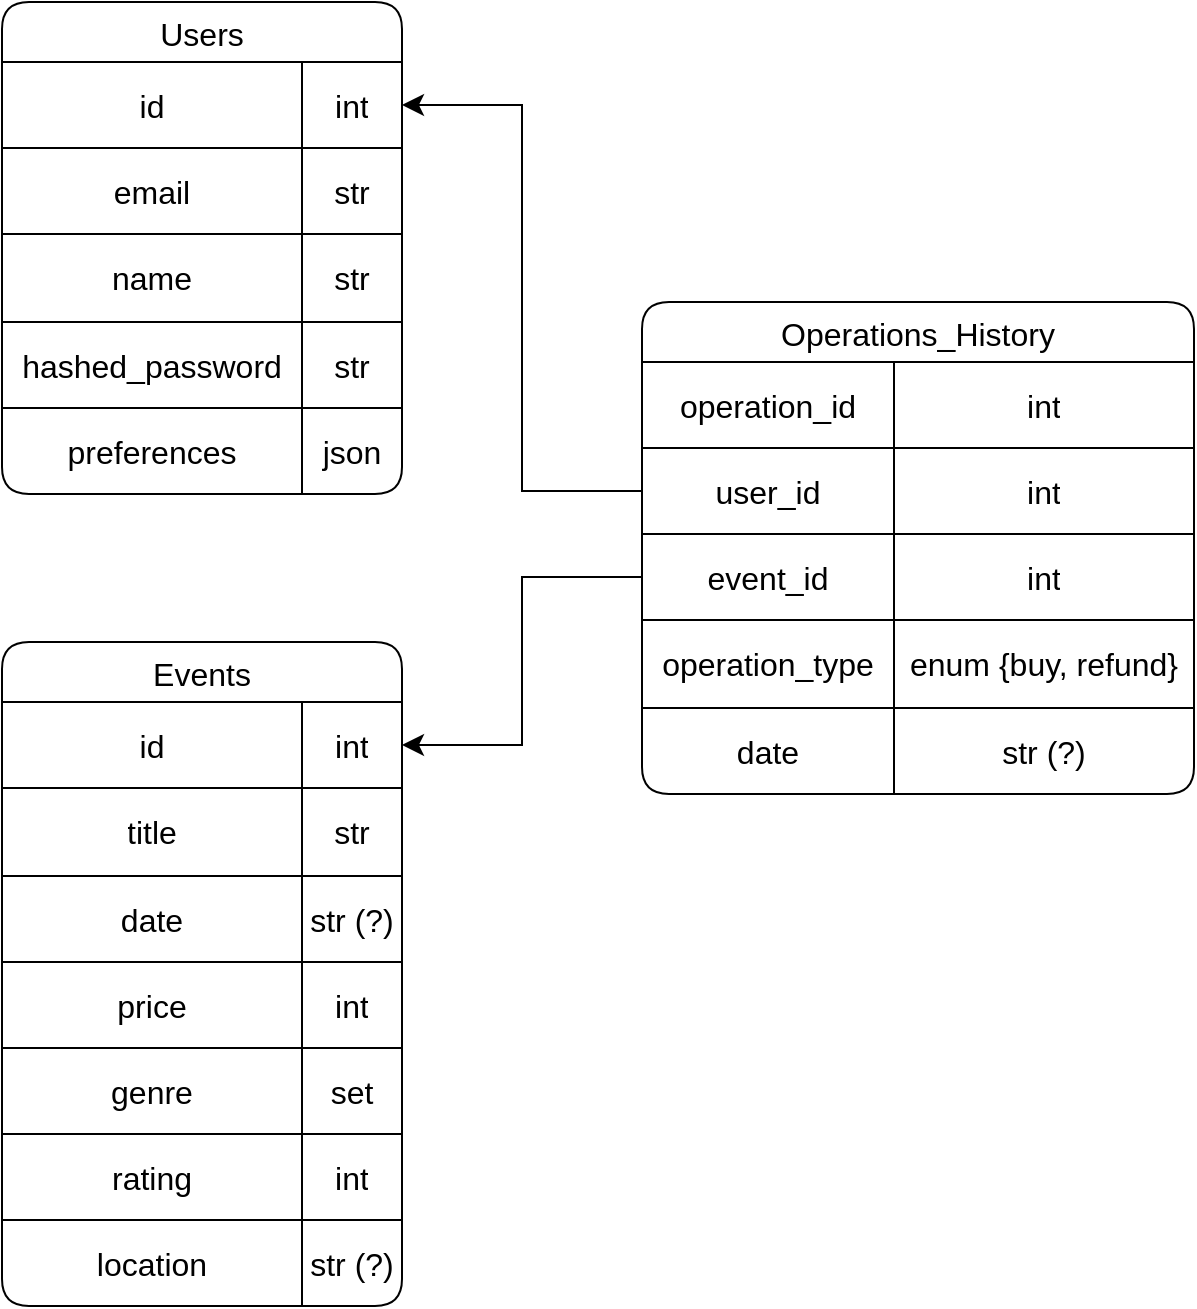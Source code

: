 <mxfile version="24.2.0" type="google">
  <diagram name="Страница — 1" id="aKMtwfh5ZueD1EXcOsdu">
    <mxGraphModel grid="1" page="1" gridSize="10" guides="1" tooltips="1" connect="1" arrows="1" fold="1" pageScale="1" pageWidth="827" pageHeight="1169" math="0" shadow="0">
      <root>
        <mxCell id="0" />
        <mxCell id="1" parent="0" />
        <mxCell id="Y1Z_iSlqn3WvXt7BAaeN-16" value="Users" style="shape=table;startSize=30;container=1;collapsible=0;childLayout=tableLayout;strokeColor=default;fontSize=16;rounded=1;" vertex="1" parent="1">
          <mxGeometry x="40" y="90" width="200" height="246" as="geometry" />
        </mxCell>
        <mxCell id="Y1Z_iSlqn3WvXt7BAaeN-21" value="" style="shape=tableRow;horizontal=0;startSize=0;swimlaneHead=0;swimlaneBody=0;strokeColor=inherit;top=0;left=0;bottom=0;right=0;collapsible=0;dropTarget=0;fillColor=none;points=[[0,0.5],[1,0.5]];portConstraint=eastwest;fontSize=16;" vertex="1" parent="Y1Z_iSlqn3WvXt7BAaeN-16">
          <mxGeometry y="30" width="200" height="43" as="geometry" />
        </mxCell>
        <mxCell id="Y1Z_iSlqn3WvXt7BAaeN-22" value="id" style="shape=partialRectangle;html=1;whiteSpace=wrap;connectable=0;strokeColor=inherit;overflow=hidden;fillColor=none;top=0;left=0;bottom=0;right=0;pointerEvents=1;fontSize=16;" vertex="1" parent="Y1Z_iSlqn3WvXt7BAaeN-21">
          <mxGeometry width="150" height="43" as="geometry">
            <mxRectangle width="150" height="43" as="alternateBounds" />
          </mxGeometry>
        </mxCell>
        <mxCell id="Y1Z_iSlqn3WvXt7BAaeN-23" value="int" style="shape=partialRectangle;html=1;whiteSpace=wrap;connectable=0;strokeColor=inherit;overflow=hidden;fillColor=none;top=0;left=0;bottom=0;right=0;pointerEvents=1;fontSize=16;align=center;" vertex="1" parent="Y1Z_iSlqn3WvXt7BAaeN-21">
          <mxGeometry x="150" width="50" height="43" as="geometry">
            <mxRectangle width="50" height="43" as="alternateBounds" />
          </mxGeometry>
        </mxCell>
        <mxCell id="Y1Z_iSlqn3WvXt7BAaeN-29" style="shape=tableRow;horizontal=0;startSize=0;swimlaneHead=0;swimlaneBody=0;strokeColor=inherit;top=0;left=0;bottom=0;right=0;collapsible=0;dropTarget=0;fillColor=none;points=[[0,0.5],[1,0.5]];portConstraint=eastwest;fontSize=16;" vertex="1" parent="Y1Z_iSlqn3WvXt7BAaeN-16">
          <mxGeometry y="73" width="200" height="43" as="geometry" />
        </mxCell>
        <mxCell id="Y1Z_iSlqn3WvXt7BAaeN-30" value="email" style="shape=partialRectangle;html=1;whiteSpace=wrap;connectable=0;strokeColor=inherit;overflow=hidden;fillColor=none;top=0;left=0;bottom=0;right=0;pointerEvents=1;fontSize=16;" vertex="1" parent="Y1Z_iSlqn3WvXt7BAaeN-29">
          <mxGeometry width="150" height="43" as="geometry">
            <mxRectangle width="150" height="43" as="alternateBounds" />
          </mxGeometry>
        </mxCell>
        <mxCell id="Y1Z_iSlqn3WvXt7BAaeN-31" value="str" style="shape=partialRectangle;html=1;whiteSpace=wrap;connectable=0;strokeColor=inherit;overflow=hidden;fillColor=none;top=0;left=0;bottom=0;right=0;pointerEvents=1;fontSize=16;align=center;" vertex="1" parent="Y1Z_iSlqn3WvXt7BAaeN-29">
          <mxGeometry x="150" width="50" height="43" as="geometry">
            <mxRectangle width="50" height="43" as="alternateBounds" />
          </mxGeometry>
        </mxCell>
        <mxCell id="Y1Z_iSlqn3WvXt7BAaeN-17" value="" style="shape=tableRow;horizontal=0;startSize=0;swimlaneHead=0;swimlaneBody=0;strokeColor=inherit;top=0;left=0;bottom=0;right=0;collapsible=0;dropTarget=0;fillColor=none;points=[[0,0.5],[1,0.5]];portConstraint=eastwest;fontSize=16;" vertex="1" parent="Y1Z_iSlqn3WvXt7BAaeN-16">
          <mxGeometry y="116" width="200" height="44" as="geometry" />
        </mxCell>
        <mxCell id="Y1Z_iSlqn3WvXt7BAaeN-18" value="name" style="shape=partialRectangle;html=1;whiteSpace=wrap;connectable=0;strokeColor=inherit;overflow=hidden;fillColor=none;top=0;left=0;bottom=0;right=0;pointerEvents=1;fontSize=16;" vertex="1" parent="Y1Z_iSlqn3WvXt7BAaeN-17">
          <mxGeometry width="150" height="44" as="geometry">
            <mxRectangle width="150" height="44" as="alternateBounds" />
          </mxGeometry>
        </mxCell>
        <mxCell id="Y1Z_iSlqn3WvXt7BAaeN-19" value="str" style="shape=partialRectangle;html=1;whiteSpace=wrap;connectable=0;strokeColor=inherit;overflow=hidden;fillColor=none;top=0;left=0;bottom=0;right=0;pointerEvents=1;fontSize=16;align=center;" vertex="1" parent="Y1Z_iSlqn3WvXt7BAaeN-17">
          <mxGeometry x="150" width="50" height="44" as="geometry">
            <mxRectangle width="50" height="44" as="alternateBounds" />
          </mxGeometry>
        </mxCell>
        <mxCell id="Y1Z_iSlqn3WvXt7BAaeN-25" value="" style="shape=tableRow;horizontal=0;startSize=0;swimlaneHead=0;swimlaneBody=0;strokeColor=inherit;top=0;left=0;bottom=0;right=0;collapsible=0;dropTarget=0;fillColor=none;points=[[0,0.5],[1,0.5]];portConstraint=eastwest;fontSize=16;" vertex="1" parent="Y1Z_iSlqn3WvXt7BAaeN-16">
          <mxGeometry y="160" width="200" height="43" as="geometry" />
        </mxCell>
        <mxCell id="Y1Z_iSlqn3WvXt7BAaeN-26" value="hashed_password" style="shape=partialRectangle;html=1;whiteSpace=wrap;connectable=0;strokeColor=inherit;overflow=hidden;fillColor=none;top=0;left=0;bottom=0;right=0;pointerEvents=1;fontSize=16;" vertex="1" parent="Y1Z_iSlqn3WvXt7BAaeN-25">
          <mxGeometry width="150" height="43" as="geometry">
            <mxRectangle width="150" height="43" as="alternateBounds" />
          </mxGeometry>
        </mxCell>
        <mxCell id="Y1Z_iSlqn3WvXt7BAaeN-27" value="str" style="shape=partialRectangle;html=1;whiteSpace=wrap;connectable=0;strokeColor=inherit;overflow=hidden;fillColor=none;top=0;left=0;bottom=0;right=0;pointerEvents=1;fontSize=16;align=center;" vertex="1" parent="Y1Z_iSlqn3WvXt7BAaeN-25">
          <mxGeometry x="150" width="50" height="43" as="geometry">
            <mxRectangle width="50" height="43" as="alternateBounds" />
          </mxGeometry>
        </mxCell>
        <mxCell id="Y1Z_iSlqn3WvXt7BAaeN-73" style="shape=tableRow;horizontal=0;startSize=0;swimlaneHead=0;swimlaneBody=0;strokeColor=inherit;top=0;left=0;bottom=0;right=0;collapsible=0;dropTarget=0;fillColor=none;points=[[0,0.5],[1,0.5]];portConstraint=eastwest;fontSize=16;" vertex="1" parent="Y1Z_iSlqn3WvXt7BAaeN-16">
          <mxGeometry y="203" width="200" height="43" as="geometry" />
        </mxCell>
        <mxCell id="Y1Z_iSlqn3WvXt7BAaeN-74" value="preferences" style="shape=partialRectangle;html=1;whiteSpace=wrap;connectable=0;strokeColor=inherit;overflow=hidden;fillColor=none;top=0;left=0;bottom=0;right=0;pointerEvents=1;fontSize=16;" vertex="1" parent="Y1Z_iSlqn3WvXt7BAaeN-73">
          <mxGeometry width="150" height="43" as="geometry">
            <mxRectangle width="150" height="43" as="alternateBounds" />
          </mxGeometry>
        </mxCell>
        <mxCell id="Y1Z_iSlqn3WvXt7BAaeN-75" value="json" style="shape=partialRectangle;html=1;whiteSpace=wrap;connectable=0;strokeColor=inherit;overflow=hidden;fillColor=none;top=0;left=0;bottom=0;right=0;pointerEvents=1;fontSize=16;align=center;" vertex="1" parent="Y1Z_iSlqn3WvXt7BAaeN-73">
          <mxGeometry x="150" width="50" height="43" as="geometry">
            <mxRectangle width="50" height="43" as="alternateBounds" />
          </mxGeometry>
        </mxCell>
        <mxCell id="Y1Z_iSlqn3WvXt7BAaeN-35" value="Events" style="shape=table;startSize=30;container=1;collapsible=0;childLayout=tableLayout;strokeColor=default;fontSize=16;rounded=1;" vertex="1" parent="1">
          <mxGeometry x="40" y="410" width="200.0" height="332" as="geometry" />
        </mxCell>
        <mxCell id="Y1Z_iSlqn3WvXt7BAaeN-36" value="" style="shape=tableRow;horizontal=0;startSize=0;swimlaneHead=0;swimlaneBody=0;strokeColor=inherit;top=0;left=0;bottom=0;right=0;collapsible=0;dropTarget=0;fillColor=none;points=[[0,0.5],[1,0.5]];portConstraint=eastwest;fontSize=16;" vertex="1" parent="Y1Z_iSlqn3WvXt7BAaeN-35">
          <mxGeometry y="30" width="200.0" height="43" as="geometry" />
        </mxCell>
        <mxCell id="Y1Z_iSlqn3WvXt7BAaeN-37" value="id" style="shape=partialRectangle;html=1;whiteSpace=wrap;connectable=0;strokeColor=inherit;overflow=hidden;fillColor=none;top=0;left=0;bottom=0;right=0;pointerEvents=1;fontSize=16;" vertex="1" parent="Y1Z_iSlqn3WvXt7BAaeN-36">
          <mxGeometry width="150" height="43" as="geometry">
            <mxRectangle width="150" height="43" as="alternateBounds" />
          </mxGeometry>
        </mxCell>
        <mxCell id="Y1Z_iSlqn3WvXt7BAaeN-38" value="int" style="shape=partialRectangle;html=1;whiteSpace=wrap;connectable=0;strokeColor=inherit;overflow=hidden;fillColor=none;top=0;left=0;bottom=0;right=0;pointerEvents=1;fontSize=16;align=center;" vertex="1" parent="Y1Z_iSlqn3WvXt7BAaeN-36">
          <mxGeometry x="150" width="50" height="43" as="geometry">
            <mxRectangle width="50" height="43" as="alternateBounds" />
          </mxGeometry>
        </mxCell>
        <mxCell id="Y1Z_iSlqn3WvXt7BAaeN-42" value="" style="shape=tableRow;horizontal=0;startSize=0;swimlaneHead=0;swimlaneBody=0;strokeColor=inherit;top=0;left=0;bottom=0;right=0;collapsible=0;dropTarget=0;fillColor=none;points=[[0,0.5],[1,0.5]];portConstraint=eastwest;fontSize=16;" vertex="1" parent="Y1Z_iSlqn3WvXt7BAaeN-35">
          <mxGeometry y="73" width="200.0" height="44" as="geometry" />
        </mxCell>
        <mxCell id="Y1Z_iSlqn3WvXt7BAaeN-43" value="title" style="shape=partialRectangle;html=1;whiteSpace=wrap;connectable=0;strokeColor=inherit;overflow=hidden;fillColor=none;top=0;left=0;bottom=0;right=0;pointerEvents=1;fontSize=16;" vertex="1" parent="Y1Z_iSlqn3WvXt7BAaeN-42">
          <mxGeometry width="150" height="44" as="geometry">
            <mxRectangle width="150" height="44" as="alternateBounds" />
          </mxGeometry>
        </mxCell>
        <mxCell id="Y1Z_iSlqn3WvXt7BAaeN-44" value="str" style="shape=partialRectangle;html=1;whiteSpace=wrap;connectable=0;strokeColor=inherit;overflow=hidden;fillColor=none;top=0;left=0;bottom=0;right=0;pointerEvents=1;fontSize=16;align=center;" vertex="1" parent="Y1Z_iSlqn3WvXt7BAaeN-42">
          <mxGeometry x="150" width="50" height="44" as="geometry">
            <mxRectangle width="50" height="44" as="alternateBounds" />
          </mxGeometry>
        </mxCell>
        <mxCell id="Y1Z_iSlqn3WvXt7BAaeN-39" style="shape=tableRow;horizontal=0;startSize=0;swimlaneHead=0;swimlaneBody=0;strokeColor=inherit;top=0;left=0;bottom=0;right=0;collapsible=0;dropTarget=0;fillColor=none;points=[[0,0.5],[1,0.5]];portConstraint=eastwest;fontSize=16;" vertex="1" parent="Y1Z_iSlqn3WvXt7BAaeN-35">
          <mxGeometry y="117" width="200.0" height="43" as="geometry" />
        </mxCell>
        <mxCell id="Y1Z_iSlqn3WvXt7BAaeN-40" value="date" style="shape=partialRectangle;html=1;whiteSpace=wrap;connectable=0;strokeColor=inherit;overflow=hidden;fillColor=none;top=0;left=0;bottom=0;right=0;pointerEvents=1;fontSize=16;" vertex="1" parent="Y1Z_iSlqn3WvXt7BAaeN-39">
          <mxGeometry width="150" height="43" as="geometry">
            <mxRectangle width="150" height="43" as="alternateBounds" />
          </mxGeometry>
        </mxCell>
        <mxCell id="Y1Z_iSlqn3WvXt7BAaeN-41" value="str (?)" style="shape=partialRectangle;html=1;whiteSpace=wrap;connectable=0;strokeColor=inherit;overflow=hidden;fillColor=none;top=0;left=0;bottom=0;right=0;pointerEvents=1;fontSize=16;align=center;" vertex="1" parent="Y1Z_iSlqn3WvXt7BAaeN-39">
          <mxGeometry x="150" width="50" height="43" as="geometry">
            <mxRectangle width="50" height="43" as="alternateBounds" />
          </mxGeometry>
        </mxCell>
        <mxCell id="Y1Z_iSlqn3WvXt7BAaeN-45" value="" style="shape=tableRow;horizontal=0;startSize=0;swimlaneHead=0;swimlaneBody=0;strokeColor=inherit;top=0;left=0;bottom=0;right=0;collapsible=0;dropTarget=0;fillColor=none;points=[[0,0.5],[1,0.5]];portConstraint=eastwest;fontSize=16;" vertex="1" parent="Y1Z_iSlqn3WvXt7BAaeN-35">
          <mxGeometry y="160" width="200.0" height="43" as="geometry" />
        </mxCell>
        <mxCell id="Y1Z_iSlqn3WvXt7BAaeN-46" value="price" style="shape=partialRectangle;html=1;whiteSpace=wrap;connectable=0;strokeColor=inherit;overflow=hidden;fillColor=none;top=0;left=0;bottom=0;right=0;pointerEvents=1;fontSize=16;" vertex="1" parent="Y1Z_iSlqn3WvXt7BAaeN-45">
          <mxGeometry width="150" height="43" as="geometry">
            <mxRectangle width="150" height="43" as="alternateBounds" />
          </mxGeometry>
        </mxCell>
        <mxCell id="Y1Z_iSlqn3WvXt7BAaeN-47" value="int" style="shape=partialRectangle;html=1;whiteSpace=wrap;connectable=0;strokeColor=inherit;overflow=hidden;fillColor=none;top=0;left=0;bottom=0;right=0;pointerEvents=1;fontSize=16;align=center;" vertex="1" parent="Y1Z_iSlqn3WvXt7BAaeN-45">
          <mxGeometry x="150" width="50" height="43" as="geometry">
            <mxRectangle width="50" height="43" as="alternateBounds" />
          </mxGeometry>
        </mxCell>
        <mxCell id="Y1Z_iSlqn3WvXt7BAaeN-61" style="shape=tableRow;horizontal=0;startSize=0;swimlaneHead=0;swimlaneBody=0;strokeColor=inherit;top=0;left=0;bottom=0;right=0;collapsible=0;dropTarget=0;fillColor=none;points=[[0,0.5],[1,0.5]];portConstraint=eastwest;fontSize=16;" vertex="1" parent="Y1Z_iSlqn3WvXt7BAaeN-35">
          <mxGeometry y="203" width="200.0" height="43" as="geometry" />
        </mxCell>
        <mxCell id="Y1Z_iSlqn3WvXt7BAaeN-62" value="genre" style="shape=partialRectangle;html=1;whiteSpace=wrap;connectable=0;strokeColor=inherit;overflow=hidden;fillColor=none;top=0;left=0;bottom=0;right=0;pointerEvents=1;fontSize=16;" vertex="1" parent="Y1Z_iSlqn3WvXt7BAaeN-61">
          <mxGeometry width="150" height="43" as="geometry">
            <mxRectangle width="150" height="43" as="alternateBounds" />
          </mxGeometry>
        </mxCell>
        <mxCell id="Y1Z_iSlqn3WvXt7BAaeN-63" value="set" style="shape=partialRectangle;html=1;whiteSpace=wrap;connectable=0;strokeColor=inherit;overflow=hidden;fillColor=none;top=0;left=0;bottom=0;right=0;pointerEvents=1;fontSize=16;align=center;" vertex="1" parent="Y1Z_iSlqn3WvXt7BAaeN-61">
          <mxGeometry x="150" width="50" height="43" as="geometry">
            <mxRectangle width="50" height="43" as="alternateBounds" />
          </mxGeometry>
        </mxCell>
        <mxCell id="Y1Z_iSlqn3WvXt7BAaeN-64" style="shape=tableRow;horizontal=0;startSize=0;swimlaneHead=0;swimlaneBody=0;strokeColor=inherit;top=0;left=0;bottom=0;right=0;collapsible=0;dropTarget=0;fillColor=none;points=[[0,0.5],[1,0.5]];portConstraint=eastwest;fontSize=16;" vertex="1" parent="Y1Z_iSlqn3WvXt7BAaeN-35">
          <mxGeometry y="246" width="200.0" height="43" as="geometry" />
        </mxCell>
        <mxCell id="Y1Z_iSlqn3WvXt7BAaeN-65" value="rating" style="shape=partialRectangle;html=1;whiteSpace=wrap;connectable=0;strokeColor=inherit;overflow=hidden;fillColor=none;top=0;left=0;bottom=0;right=0;pointerEvents=1;fontSize=16;" vertex="1" parent="Y1Z_iSlqn3WvXt7BAaeN-64">
          <mxGeometry width="150" height="43" as="geometry">
            <mxRectangle width="150" height="43" as="alternateBounds" />
          </mxGeometry>
        </mxCell>
        <mxCell id="Y1Z_iSlqn3WvXt7BAaeN-66" value="int" style="shape=partialRectangle;html=1;whiteSpace=wrap;connectable=0;strokeColor=inherit;overflow=hidden;fillColor=none;top=0;left=0;bottom=0;right=0;pointerEvents=1;fontSize=16;align=center;" vertex="1" parent="Y1Z_iSlqn3WvXt7BAaeN-64">
          <mxGeometry x="150" width="50" height="43" as="geometry">
            <mxRectangle width="50" height="43" as="alternateBounds" />
          </mxGeometry>
        </mxCell>
        <mxCell id="Y1Z_iSlqn3WvXt7BAaeN-67" style="shape=tableRow;horizontal=0;startSize=0;swimlaneHead=0;swimlaneBody=0;strokeColor=inherit;top=0;left=0;bottom=0;right=0;collapsible=0;dropTarget=0;fillColor=none;points=[[0,0.5],[1,0.5]];portConstraint=eastwest;fontSize=16;" vertex="1" parent="Y1Z_iSlqn3WvXt7BAaeN-35">
          <mxGeometry y="289" width="200.0" height="43" as="geometry" />
        </mxCell>
        <mxCell id="Y1Z_iSlqn3WvXt7BAaeN-68" value="location" style="shape=partialRectangle;html=1;whiteSpace=wrap;connectable=0;strokeColor=inherit;overflow=hidden;fillColor=none;top=0;left=0;bottom=0;right=0;pointerEvents=1;fontSize=16;" vertex="1" parent="Y1Z_iSlqn3WvXt7BAaeN-67">
          <mxGeometry width="150" height="43" as="geometry">
            <mxRectangle width="150" height="43" as="alternateBounds" />
          </mxGeometry>
        </mxCell>
        <mxCell id="Y1Z_iSlqn3WvXt7BAaeN-69" value="str (?)" style="shape=partialRectangle;html=1;whiteSpace=wrap;connectable=0;strokeColor=inherit;overflow=hidden;fillColor=none;top=0;left=0;bottom=0;right=0;pointerEvents=1;fontSize=16;align=center;" vertex="1" parent="Y1Z_iSlqn3WvXt7BAaeN-67">
          <mxGeometry x="150" width="50" height="43" as="geometry">
            <mxRectangle width="50" height="43" as="alternateBounds" />
          </mxGeometry>
        </mxCell>
        <mxCell id="Y1Z_iSlqn3WvXt7BAaeN-48" value="Operations_History" style="shape=table;startSize=30;container=1;collapsible=0;childLayout=tableLayout;strokeColor=default;fontSize=16;rounded=1;" vertex="1" parent="1">
          <mxGeometry x="360" y="240" width="276" height="246" as="geometry" />
        </mxCell>
        <mxCell id="Y1Z_iSlqn3WvXt7BAaeN-70" style="shape=tableRow;horizontal=0;startSize=0;swimlaneHead=0;swimlaneBody=0;strokeColor=inherit;top=0;left=0;bottom=0;right=0;collapsible=0;dropTarget=0;fillColor=none;points=[[0,0.5],[1,0.5]];portConstraint=eastwest;fontSize=16;" vertex="1" parent="Y1Z_iSlqn3WvXt7BAaeN-48">
          <mxGeometry y="30" width="276" height="43" as="geometry" />
        </mxCell>
        <mxCell id="Y1Z_iSlqn3WvXt7BAaeN-71" value="operation_id" style="shape=partialRectangle;html=1;whiteSpace=wrap;connectable=0;strokeColor=inherit;overflow=hidden;fillColor=none;top=0;left=0;bottom=0;right=0;pointerEvents=1;fontSize=16;" vertex="1" parent="Y1Z_iSlqn3WvXt7BAaeN-70">
          <mxGeometry width="126" height="43" as="geometry">
            <mxRectangle width="126" height="43" as="alternateBounds" />
          </mxGeometry>
        </mxCell>
        <mxCell id="Y1Z_iSlqn3WvXt7BAaeN-72" value="int" style="shape=partialRectangle;html=1;whiteSpace=wrap;connectable=0;strokeColor=inherit;overflow=hidden;fillColor=none;top=0;left=0;bottom=0;right=0;pointerEvents=1;fontSize=16;align=center;" vertex="1" parent="Y1Z_iSlqn3WvXt7BAaeN-70">
          <mxGeometry x="126" width="150" height="43" as="geometry">
            <mxRectangle width="150" height="43" as="alternateBounds" />
          </mxGeometry>
        </mxCell>
        <mxCell id="Y1Z_iSlqn3WvXt7BAaeN-49" value="" style="shape=tableRow;horizontal=0;startSize=0;swimlaneHead=0;swimlaneBody=0;strokeColor=inherit;top=0;left=0;bottom=0;right=0;collapsible=0;dropTarget=0;fillColor=none;points=[[0,0.5],[1,0.5]];portConstraint=eastwest;fontSize=16;" vertex="1" parent="Y1Z_iSlqn3WvXt7BAaeN-48">
          <mxGeometry y="73" width="276" height="43" as="geometry" />
        </mxCell>
        <mxCell id="Y1Z_iSlqn3WvXt7BAaeN-50" value="user_id" style="shape=partialRectangle;html=1;whiteSpace=wrap;connectable=0;strokeColor=inherit;overflow=hidden;fillColor=none;top=0;left=0;bottom=0;right=0;pointerEvents=1;fontSize=16;" vertex="1" parent="Y1Z_iSlqn3WvXt7BAaeN-49">
          <mxGeometry width="126" height="43" as="geometry">
            <mxRectangle width="126" height="43" as="alternateBounds" />
          </mxGeometry>
        </mxCell>
        <mxCell id="Y1Z_iSlqn3WvXt7BAaeN-51" value="int" style="shape=partialRectangle;html=1;whiteSpace=wrap;connectable=0;strokeColor=inherit;overflow=hidden;fillColor=none;top=0;left=0;bottom=0;right=0;pointerEvents=1;fontSize=16;align=center;" vertex="1" parent="Y1Z_iSlqn3WvXt7BAaeN-49">
          <mxGeometry x="126" width="150" height="43" as="geometry">
            <mxRectangle width="150" height="43" as="alternateBounds" />
          </mxGeometry>
        </mxCell>
        <mxCell id="Y1Z_iSlqn3WvXt7BAaeN-52" style="shape=tableRow;horizontal=0;startSize=0;swimlaneHead=0;swimlaneBody=0;strokeColor=inherit;top=0;left=0;bottom=0;right=0;collapsible=0;dropTarget=0;fillColor=none;points=[[0,0.5],[1,0.5]];portConstraint=eastwest;fontSize=16;" vertex="1" parent="Y1Z_iSlqn3WvXt7BAaeN-48">
          <mxGeometry y="116" width="276" height="43" as="geometry" />
        </mxCell>
        <mxCell id="Y1Z_iSlqn3WvXt7BAaeN-53" value="event_id" style="shape=partialRectangle;html=1;whiteSpace=wrap;connectable=0;strokeColor=inherit;overflow=hidden;fillColor=none;top=0;left=0;bottom=0;right=0;pointerEvents=1;fontSize=16;" vertex="1" parent="Y1Z_iSlqn3WvXt7BAaeN-52">
          <mxGeometry width="126" height="43" as="geometry">
            <mxRectangle width="126" height="43" as="alternateBounds" />
          </mxGeometry>
        </mxCell>
        <mxCell id="Y1Z_iSlqn3WvXt7BAaeN-54" value="int" style="shape=partialRectangle;html=1;whiteSpace=wrap;connectable=0;strokeColor=inherit;overflow=hidden;fillColor=none;top=0;left=0;bottom=0;right=0;pointerEvents=1;fontSize=16;align=center;" vertex="1" parent="Y1Z_iSlqn3WvXt7BAaeN-52">
          <mxGeometry x="126" width="150" height="43" as="geometry">
            <mxRectangle width="150" height="43" as="alternateBounds" />
          </mxGeometry>
        </mxCell>
        <mxCell id="Y1Z_iSlqn3WvXt7BAaeN-55" value="" style="shape=tableRow;horizontal=0;startSize=0;swimlaneHead=0;swimlaneBody=0;strokeColor=inherit;top=0;left=0;bottom=0;right=0;collapsible=0;dropTarget=0;fillColor=none;points=[[0,0.5],[1,0.5]];portConstraint=eastwest;fontSize=16;" vertex="1" parent="Y1Z_iSlqn3WvXt7BAaeN-48">
          <mxGeometry y="159" width="276" height="44" as="geometry" />
        </mxCell>
        <mxCell id="Y1Z_iSlqn3WvXt7BAaeN-56" value="operation_type" style="shape=partialRectangle;html=1;whiteSpace=wrap;connectable=0;strokeColor=inherit;overflow=hidden;fillColor=none;top=0;left=0;bottom=0;right=0;pointerEvents=1;fontSize=16;" vertex="1" parent="Y1Z_iSlqn3WvXt7BAaeN-55">
          <mxGeometry width="126" height="44" as="geometry">
            <mxRectangle width="126" height="44" as="alternateBounds" />
          </mxGeometry>
        </mxCell>
        <mxCell id="Y1Z_iSlqn3WvXt7BAaeN-57" value="enum {buy, refund}" style="shape=partialRectangle;html=1;whiteSpace=wrap;connectable=0;strokeColor=inherit;overflow=hidden;fillColor=none;top=0;left=0;bottom=0;right=0;pointerEvents=1;fontSize=16;align=center;" vertex="1" parent="Y1Z_iSlqn3WvXt7BAaeN-55">
          <mxGeometry x="126" width="150" height="44" as="geometry">
            <mxRectangle width="150" height="44" as="alternateBounds" />
          </mxGeometry>
        </mxCell>
        <mxCell id="Y1Z_iSlqn3WvXt7BAaeN-58" value="" style="shape=tableRow;horizontal=0;startSize=0;swimlaneHead=0;swimlaneBody=0;strokeColor=inherit;top=0;left=0;bottom=0;right=0;collapsible=0;dropTarget=0;fillColor=none;points=[[0,0.5],[1,0.5]];portConstraint=eastwest;fontSize=16;" vertex="1" parent="Y1Z_iSlqn3WvXt7BAaeN-48">
          <mxGeometry y="203" width="276" height="43" as="geometry" />
        </mxCell>
        <mxCell id="Y1Z_iSlqn3WvXt7BAaeN-59" value="date" style="shape=partialRectangle;html=1;whiteSpace=wrap;connectable=0;strokeColor=inherit;overflow=hidden;fillColor=none;top=0;left=0;bottom=0;right=0;pointerEvents=1;fontSize=16;" vertex="1" parent="Y1Z_iSlqn3WvXt7BAaeN-58">
          <mxGeometry width="126" height="43" as="geometry">
            <mxRectangle width="126" height="43" as="alternateBounds" />
          </mxGeometry>
        </mxCell>
        <mxCell id="Y1Z_iSlqn3WvXt7BAaeN-60" value="str (?)" style="shape=partialRectangle;html=1;whiteSpace=wrap;connectable=0;strokeColor=inherit;overflow=hidden;fillColor=none;top=0;left=0;bottom=0;right=0;pointerEvents=1;fontSize=16;align=center;" vertex="1" parent="Y1Z_iSlqn3WvXt7BAaeN-58">
          <mxGeometry x="126" width="150" height="43" as="geometry">
            <mxRectangle width="150" height="43" as="alternateBounds" />
          </mxGeometry>
        </mxCell>
        <mxCell id="Y1Z_iSlqn3WvXt7BAaeN-76" value="" style="edgeStyle=elbowEdgeStyle;elbow=horizontal;endArrow=classic;html=1;curved=0;rounded=0;endSize=8;startSize=8;exitX=0;exitY=0.5;exitDx=0;exitDy=0;entryX=1;entryY=0.5;entryDx=0;entryDy=0;" edge="1" parent="1" source="Y1Z_iSlqn3WvXt7BAaeN-49" target="Y1Z_iSlqn3WvXt7BAaeN-21">
          <mxGeometry width="50" height="50" relative="1" as="geometry">
            <mxPoint x="300" y="530" as="sourcePoint" />
            <mxPoint x="350" y="480" as="targetPoint" />
          </mxGeometry>
        </mxCell>
        <mxCell id="Y1Z_iSlqn3WvXt7BAaeN-77" value="" style="edgeStyle=elbowEdgeStyle;elbow=horizontal;endArrow=classic;html=1;curved=0;rounded=0;endSize=8;startSize=8;exitX=0;exitY=0.5;exitDx=0;exitDy=0;entryX=1;entryY=0.5;entryDx=0;entryDy=0;" edge="1" parent="1" source="Y1Z_iSlqn3WvXt7BAaeN-52" target="Y1Z_iSlqn3WvXt7BAaeN-36">
          <mxGeometry width="50" height="50" relative="1" as="geometry">
            <mxPoint x="320" y="530" as="sourcePoint" />
            <mxPoint x="370" y="480" as="targetPoint" />
          </mxGeometry>
        </mxCell>
      </root>
    </mxGraphModel>
  </diagram>
</mxfile>
